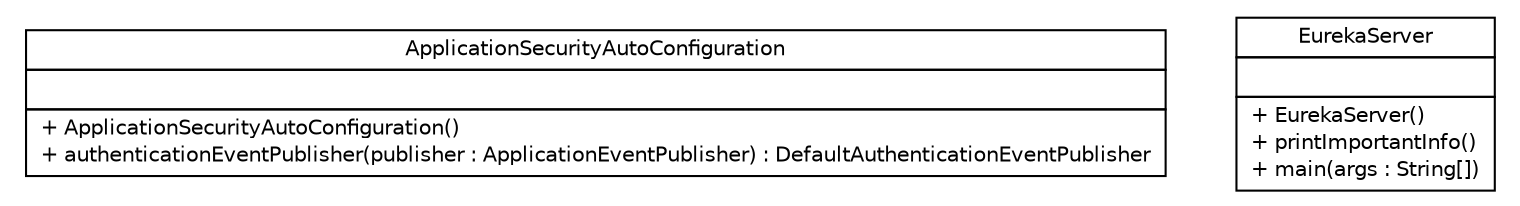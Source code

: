 #!/usr/local/bin/dot
#
# Class diagram 
# Generated by UMLGraph version R5_6-24-gf6e263 (http://www.umlgraph.org/)
#

digraph G {
	edge [fontname="Helvetica",fontsize=10,labelfontname="Helvetica",labelfontsize=10];
	node [fontname="Helvetica",fontsize=10,shape=plaintext];
	nodesep=0.25;
	ranksep=0.5;
	// cn.home1.cloud.netflix.eureka.server.ApplicationSecurityAutoConfiguration
	c0 [label=<<table title="cn.home1.cloud.netflix.eureka.server.ApplicationSecurityAutoConfiguration" border="0" cellborder="1" cellspacing="0" cellpadding="2" port="p" href="./ApplicationSecurityAutoConfiguration.html">
		<tr><td><table border="0" cellspacing="0" cellpadding="1">
<tr><td align="center" balign="center"> ApplicationSecurityAutoConfiguration </td></tr>
		</table></td></tr>
		<tr><td><table border="0" cellspacing="0" cellpadding="1">
<tr><td align="left" balign="left">  </td></tr>
		</table></td></tr>
		<tr><td><table border="0" cellspacing="0" cellpadding="1">
<tr><td align="left" balign="left"> + ApplicationSecurityAutoConfiguration() </td></tr>
<tr><td align="left" balign="left"> + authenticationEventPublisher(publisher : ApplicationEventPublisher) : DefaultAuthenticationEventPublisher </td></tr>
		</table></td></tr>
		</table>>, URL="./ApplicationSecurityAutoConfiguration.html", fontname="Helvetica", fontcolor="black", fontsize=10.0];
	// cn.home1.cloud.netflix.eureka.server.EurekaServer
	c1 [label=<<table title="cn.home1.cloud.netflix.eureka.server.EurekaServer" border="0" cellborder="1" cellspacing="0" cellpadding="2" port="p" href="./EurekaServer.html">
		<tr><td><table border="0" cellspacing="0" cellpadding="1">
<tr><td align="center" balign="center"> EurekaServer </td></tr>
		</table></td></tr>
		<tr><td><table border="0" cellspacing="0" cellpadding="1">
<tr><td align="left" balign="left">  </td></tr>
		</table></td></tr>
		<tr><td><table border="0" cellspacing="0" cellpadding="1">
<tr><td align="left" balign="left"> + EurekaServer() </td></tr>
<tr><td align="left" balign="left"> + printImportantInfo() </td></tr>
<tr><td align="left" balign="left"> + main(args : String[]) </td></tr>
		</table></td></tr>
		</table>>, URL="./EurekaServer.html", fontname="Helvetica", fontcolor="black", fontsize=10.0];
}

